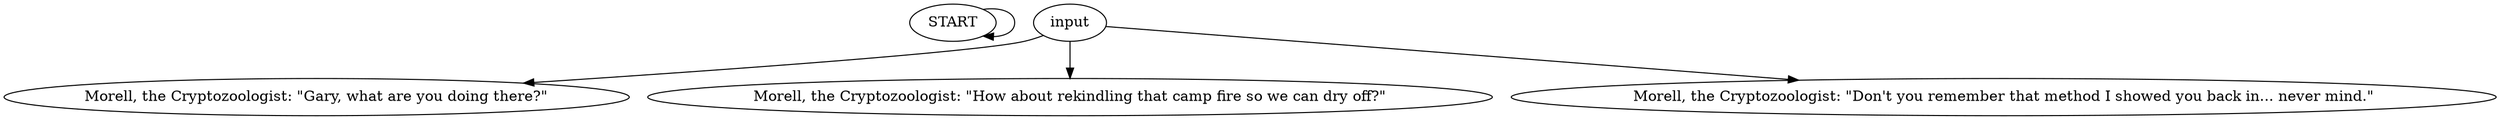 # WESTCOAST / MORELL barks
# Morell checks to see if Gary is doing something useful.
# ==================================================
digraph G {
	  0 [label="START"];
	  1 [label="input"];
	  2 [label="Morell, the Cryptozoologist: \"Gary, what are you doing there?\""];
	  3 [label="Morell, the Cryptozoologist: \"How about rekindling that camp fire so we can dry off?\""];
	  4 [label="Morell, the Cryptozoologist: \"Don't you remember that method I showed you back in... never mind.\""];
	  0 -> 0
	  1 -> 2
	  1 -> 3
	  1 -> 4
}

